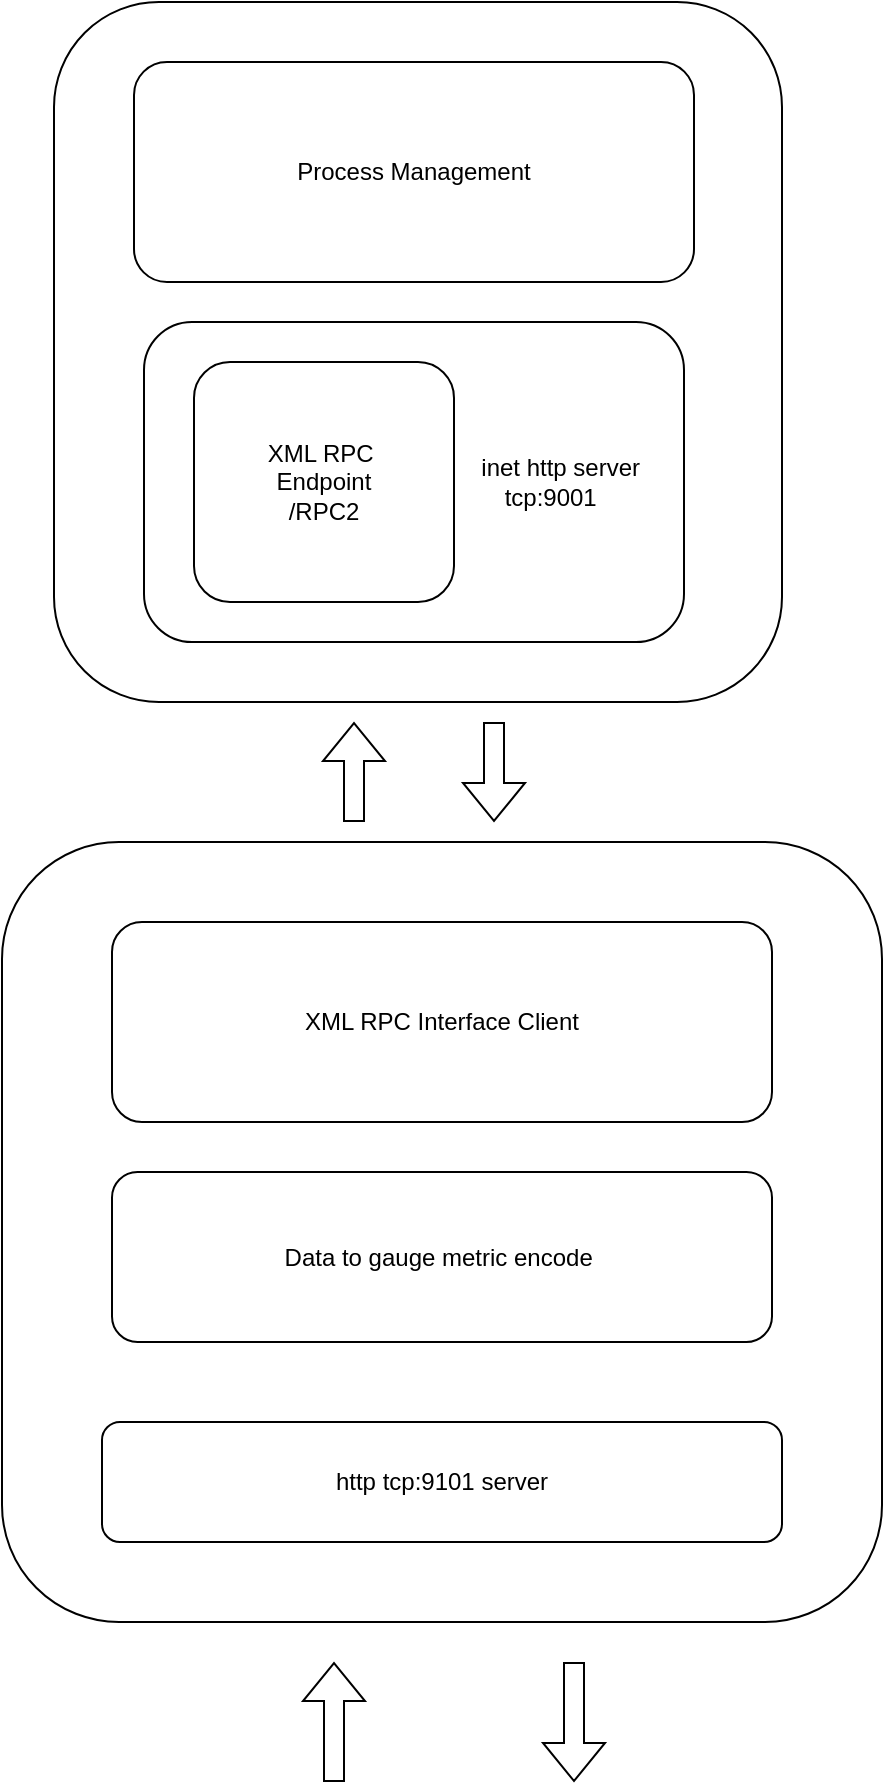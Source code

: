<mxfile version="24.4.2" type="github">
  <diagram name="Page-1" id="JewU3NwJmn9LttvMLhaU">
    <mxGraphModel dx="1128" dy="802" grid="1" gridSize="10" guides="1" tooltips="1" connect="1" arrows="1" fold="1" page="1" pageScale="1" pageWidth="827" pageHeight="1169" math="0" shadow="0">
      <root>
        <mxCell id="0" />
        <mxCell id="1" parent="0" />
        <mxCell id="LPPV-buVI0izyfrd4_XA-11" value="" style="rounded=1;whiteSpace=wrap;html=1;" vertex="1" parent="1">
          <mxGeometry x="220" y="30" width="364" height="350" as="geometry" />
        </mxCell>
        <mxCell id="LPPV-buVI0izyfrd4_XA-4" value="Process Management" style="rounded=1;whiteSpace=wrap;html=1;" vertex="1" parent="1">
          <mxGeometry x="260" y="60" width="280" height="110" as="geometry" />
        </mxCell>
        <mxCell id="LPPV-buVI0izyfrd4_XA-5" value="&amp;nbsp; &amp;nbsp; &amp;nbsp; &amp;nbsp; &amp;nbsp; &amp;nbsp; &amp;nbsp; &amp;nbsp; &amp;nbsp; &amp;nbsp; &amp;nbsp; &amp;nbsp; &amp;nbsp; &amp;nbsp; &amp;nbsp; &amp;nbsp; &amp;nbsp; &amp;nbsp; &amp;nbsp; &amp;nbsp; &amp;nbsp; &amp;nbsp; inet http server&lt;div&gt;&amp;nbsp; &amp;nbsp; &amp;nbsp; &amp;nbsp; &amp;nbsp; &amp;nbsp; &amp;nbsp; &amp;nbsp; &amp;nbsp; &amp;nbsp; &amp;nbsp; &amp;nbsp; &amp;nbsp; &amp;nbsp; &amp;nbsp; &amp;nbsp; &amp;nbsp; &amp;nbsp; &amp;nbsp; &amp;nbsp; &amp;nbsp;tcp:9001&lt;/div&gt;" style="rounded=1;whiteSpace=wrap;html=1;" vertex="1" parent="1">
          <mxGeometry x="265" y="190" width="270" height="160" as="geometry" />
        </mxCell>
        <mxCell id="LPPV-buVI0izyfrd4_XA-6" value="XML RPC&amp;nbsp;&lt;div&gt;Endpoint&lt;/div&gt;&lt;div&gt;/RPC2&lt;/div&gt;" style="rounded=1;whiteSpace=wrap;html=1;" vertex="1" parent="1">
          <mxGeometry x="290" y="210" width="130" height="120" as="geometry" />
        </mxCell>
        <mxCell id="LPPV-buVI0izyfrd4_XA-7" value="" style="rounded=1;whiteSpace=wrap;html=1;" vertex="1" parent="1">
          <mxGeometry x="194" y="450" width="440" height="390" as="geometry" />
        </mxCell>
        <mxCell id="LPPV-buVI0izyfrd4_XA-8" value="http tcp:9101 server" style="rounded=1;whiteSpace=wrap;html=1;" vertex="1" parent="1">
          <mxGeometry x="244" y="740" width="340" height="60" as="geometry" />
        </mxCell>
        <mxCell id="LPPV-buVI0izyfrd4_XA-9" value="XML RPC Interface Client" style="rounded=1;whiteSpace=wrap;html=1;" vertex="1" parent="1">
          <mxGeometry x="249" y="490" width="330" height="100" as="geometry" />
        </mxCell>
        <mxCell id="LPPV-buVI0izyfrd4_XA-10" value="Data to gauge metric encode&amp;nbsp;" style="rounded=1;whiteSpace=wrap;html=1;" vertex="1" parent="1">
          <mxGeometry x="249" y="615" width="330" height="85" as="geometry" />
        </mxCell>
        <mxCell id="LPPV-buVI0izyfrd4_XA-12" value="" style="shape=flexArrow;endArrow=classic;html=1;rounded=0;" edge="1" parent="1">
          <mxGeometry width="50" height="50" relative="1" as="geometry">
            <mxPoint x="370" y="440" as="sourcePoint" />
            <mxPoint x="370" y="390" as="targetPoint" />
          </mxGeometry>
        </mxCell>
        <mxCell id="LPPV-buVI0izyfrd4_XA-13" value="" style="shape=flexArrow;endArrow=classic;html=1;rounded=0;" edge="1" parent="1">
          <mxGeometry width="50" height="50" relative="1" as="geometry">
            <mxPoint x="440" y="390" as="sourcePoint" />
            <mxPoint x="440" y="440" as="targetPoint" />
          </mxGeometry>
        </mxCell>
        <mxCell id="LPPV-buVI0izyfrd4_XA-16" value="" style="shape=flexArrow;endArrow=classic;html=1;rounded=0;" edge="1" parent="1">
          <mxGeometry width="50" height="50" relative="1" as="geometry">
            <mxPoint x="480" y="860" as="sourcePoint" />
            <mxPoint x="480" y="920" as="targetPoint" />
          </mxGeometry>
        </mxCell>
        <mxCell id="LPPV-buVI0izyfrd4_XA-17" value="" style="shape=flexArrow;endArrow=classic;html=1;rounded=0;" edge="1" parent="1">
          <mxGeometry width="50" height="50" relative="1" as="geometry">
            <mxPoint x="360" y="920" as="sourcePoint" />
            <mxPoint x="360" y="860" as="targetPoint" />
          </mxGeometry>
        </mxCell>
      </root>
    </mxGraphModel>
  </diagram>
</mxfile>
